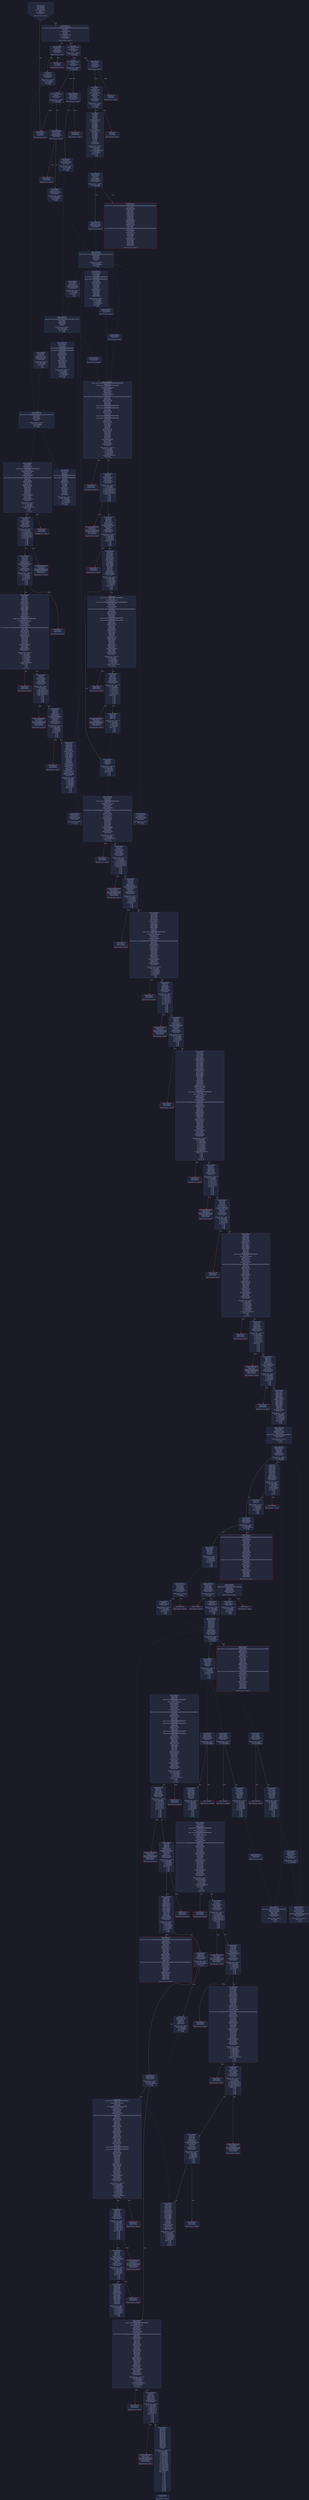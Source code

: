 digraph G {
    node [shape=box, style="filled, rounded", color="#565f89", fontcolor="#c0caf5", fontname="Helvetica", fillcolor="#24283b"];
    edge [color="#414868", fontcolor="#c0caf5", fontname="Helvetica"];
    bgcolor="#1a1b26";
    0 [ label = "[00] PUSH1 80
[02] PUSH1 40
[04] MSTORE
[05] PUSH1 04
[07] CALLDATASIZE
[08] LT
[09] PUSH2 0062
[0c] JUMPI

Stack size req: 0, sizeΔ: 0
" shape = invhouse]
    1 [ label = "[0d] PUSH1 00
[0f] CALLDATALOAD
[10] PUSH29 0100000000000000000000000000000000000000000000000000000000
[2e] SWAP1
[2f] DIV
[30] PUSH4 ffffffff
[35] AND
[36] DUP1
[37] PUSH4 94c4a124
[3c] EQ
[3d] PUSH2 0067
[40] JUMPI

Stack size req: 0, sizeΔ: 1
"]
    2 [ label = "[41] DUP1
[42] PUSH4 d7bb5e0e
[47] EQ
[48] PUSH2 00be
[4b] JUMPI

Stack size req: 1, sizeΔ: 0
Entry->Op usage:
	0->71:EQ:1
"]
    3 [ label = "[4c] DUP1
[4d] PUSH4 db5a5d99
[52] EQ
[53] PUSH2 0103
[56] JUMPI

Stack size req: 1, sizeΔ: 0
Entry->Op usage:
	0->82:EQ:1
"]
    4 [ label = "[57] DUP1
[58] PUSH4 f1d9a150
[5d] EQ
[5e] PUSH2 015a
[61] JUMPI

Stack size req: 1, sizeΔ: 0
Entry->Op usage:
	0->93:EQ:1
"]
    5 [ label = "[62] JUMPDEST
[63] PUSH1 00
[65] DUP1
[66] REVERT

Stack size req: 0, sizeΔ: 0
" color = "red"]
    6 [ label = "[67] JUMPDEST
[68] CALLVALUE
[69] DUP1
[6a] ISZERO
[6b] PUSH2 0073
[6e] JUMPI

Stack size req: 0, sizeΔ: 1
"]
    7 [ label = "[6f] PUSH1 00
[71] DUP1
[72] REVERT

Stack size req: 0, sizeΔ: 0
" color = "red"]
    8 [ label = "[73] JUMPDEST
[74] POP
[75] PUSH2 007c
[78] PUSH2 01b1
[7b] JUMP

Stack size req: 1, sizeΔ: 0
Entry->Op usage:
	0->116:POP:0
Entry->Exit:
	0->😵
"]
    9 [ label = "[7c] JUMPDEST
[7d] PUSH1 40
[7f] MLOAD
[80] DUP1
[81] DUP3
[82] PUSH20 ffffffffffffffffffffffffffffffffffffffff
[97] AND
[98] PUSH20 ffffffffffffffffffffffffffffffffffffffff
[ad] AND
[ae] DUP2
[af] MSTORE
[b0] PUSH1 20
[b2] ADD
[b3] SWAP2
[b4] POP
[b5] POP
[b6] PUSH1 40
[b8] MLOAD
[b9] DUP1
[ba] SWAP2
[bb] SUB
[bc] SWAP1
[bd] RETURN

Stack size req: 1, sizeΔ: -1
Entry->Op usage:
	0->151:AND:1
	0->173:AND:1
	0->175:MSTORE:1
	0->180:POP:0
Entry->Exit:
	0->😵
" color = "darkblue"]
    10 [ label = "[be] JUMPDEST
[bf] CALLVALUE
[c0] DUP1
[c1] ISZERO
[c2] PUSH2 00ca
[c5] JUMPI

Stack size req: 0, sizeΔ: 1
"]
    11 [ label = "[c6] PUSH1 00
[c8] DUP1
[c9] REVERT

Stack size req: 0, sizeΔ: 0
" color = "red"]
    12 [ label = "[ca] JUMPDEST
[cb] POP
[cc] PUSH2 0101
[cf] PUSH1 04
[d1] DUP1
[d2] CALLDATASIZE
[d3] SUB
[d4] PUSH1 40
[d6] DUP2
[d7] LT
[d8] ISZERO
[d9] PUSH2 00e1
[dc] JUMPI

Stack size req: 1, sizeΔ: 2
Entry->Op usage:
	0->203:POP:0
Entry->Exit:
	0->😵
"]
    13 [ label = "[dd] PUSH1 00
[df] DUP1
[e0] REVERT

Stack size req: 0, sizeΔ: 0
" color = "red"]
    14 [ label = "[e1] JUMPDEST
[e2] DUP2
[e3] ADD
[e4] SWAP1
[e5] DUP1
[e6] DUP1
[e7] CALLDATALOAD
[e8] SWAP1
[e9] PUSH1 20
[eb] ADD
[ec] SWAP1
[ed] SWAP3
[ee] SWAP2
[ef] SWAP1
[f0] DUP1
[f1] CALLDATALOAD
[f2] SWAP1
[f3] PUSH1 20
[f5] ADD
[f6] SWAP1
[f7] SWAP3
[f8] SWAP2
[f9] SWAP1
[fa] POP
[fb] POP
[fc] POP
[fd] PUSH2 01cd
[0100] JUMP

Stack size req: 2, sizeΔ: 0
Entry->Op usage:
	0->227:ADD:1
	1->227:ADD:0
	1->231:CALLDATALOAD:0
	1->235:ADD:1
	1->251:POP:0
Entry->Exit:
	0->😵
	1->😵
"]
    15 [ label = "[0101] JUMPDEST
[0102] STOP

Stack size req: 0, sizeΔ: 0
" color = "darkblue"]
    16 [ label = "[0103] JUMPDEST
[0104] CALLVALUE
[0105] DUP1
[0106] ISZERO
[0107] PUSH2 010f
[010a] JUMPI

Stack size req: 0, sizeΔ: 1
"]
    17 [ label = "[010b] PUSH1 00
[010d] DUP1
[010e] REVERT

Stack size req: 0, sizeΔ: 0
" color = "red"]
    18 [ label = "[010f] JUMPDEST
[0110] POP
[0111] PUSH2 0118
[0114] PUSH2 0b44
[0117] JUMP

Stack size req: 1, sizeΔ: 0
Entry->Op usage:
	0->272:POP:0
Entry->Exit:
	0->😵
"]
    19 [ label = "[0118] JUMPDEST
[0119] PUSH1 40
[011b] MLOAD
[011c] DUP1
[011d] DUP3
[011e] PUSH20 ffffffffffffffffffffffffffffffffffffffff
[0133] AND
[0134] PUSH20 ffffffffffffffffffffffffffffffffffffffff
[0149] AND
[014a] DUP2
[014b] MSTORE
[014c] PUSH1 20
[014e] ADD
[014f] SWAP2
[0150] POP
[0151] POP
[0152] PUSH1 40
[0154] MLOAD
[0155] DUP1
[0156] SWAP2
[0157] SUB
[0158] SWAP1
[0159] RETURN

Stack size req: 1, sizeΔ: -1
Entry->Op usage:
	0->307:AND:1
	0->329:AND:1
	0->331:MSTORE:1
	0->336:POP:0
Entry->Exit:
	0->😵
" color = "darkblue"]
    20 [ label = "[015a] JUMPDEST
[015b] CALLVALUE
[015c] DUP1
[015d] ISZERO
[015e] PUSH2 0166
[0161] JUMPI

Stack size req: 0, sizeΔ: 1
"]
    21 [ label = "[0162] PUSH1 00
[0164] DUP1
[0165] REVERT

Stack size req: 0, sizeΔ: 0
" color = "red"]
    22 [ label = "[0166] JUMPDEST
[0167] POP
[0168] PUSH2 016f
[016b] PUSH2 0b60
[016e] JUMP

Stack size req: 1, sizeΔ: 0
Entry->Op usage:
	0->359:POP:0
Entry->Exit:
	0->😵
"]
    23 [ label = "[016f] JUMPDEST
[0170] PUSH1 40
[0172] MLOAD
[0173] DUP1
[0174] DUP3
[0175] PUSH20 ffffffffffffffffffffffffffffffffffffffff
[018a] AND
[018b] PUSH20 ffffffffffffffffffffffffffffffffffffffff
[01a0] AND
[01a1] DUP2
[01a2] MSTORE
[01a3] PUSH1 20
[01a5] ADD
[01a6] SWAP2
[01a7] POP
[01a8] POP
[01a9] PUSH1 40
[01ab] MLOAD
[01ac] DUP1
[01ad] SWAP2
[01ae] SUB
[01af] SWAP1
[01b0] RETURN

Stack size req: 1, sizeΔ: -1
Entry->Op usage:
	0->394:AND:1
	0->416:AND:1
	0->418:MSTORE:1
	0->423:POP:0
Entry->Exit:
	0->😵
" color = "darkblue"]
    24 [ label = "[01b1] JUMPDEST
[01b2] PUSH1 00
[01b4] PUSH20 2c4bd064b998838076fa341a83d007fc2fa50957
[01c9] SWAP1
[01ca] POP
[01cb] SWAP1
[01cc] JUMP
Indirect!

Stack size req: 1, sizeΔ: 0
Entry->Op usage:
	0->460:JUMP:0
Entry->Exit:
	0->😵
" color = "teal"]
    25 [ label = "[01cd] JUMPDEST
[01ce] PUSH1 00
[01d0] DUP2
[01d1] GT
[01d2] ISZERO
[01d3] ISZERO
[01d4] PUSH2 0245
[01d7] JUMPI

Stack size req: 1, sizeΔ: 0
Entry->Op usage:
	0->465:GT:0
"]
    26 [ label = "[01d8] PUSH1 40
[01da] MLOAD
[01db] PUSH32 08c379a000000000000000000000000000000000000000000000000000000000
[01fc] DUP2
[01fd] MSTORE
[01fe] PUSH1 04
[0200] ADD
[0201] DUP1
[0202] DUP1
[0203] PUSH1 20
[0205] ADD
[0206] DUP3
[0207] DUP2
[0208] SUB
[0209] DUP3
[020a] MSTORE
[020b] PUSH1 0e
[020d] DUP2
[020e] MSTORE
[020f] PUSH1 20
[0211] ADD
[0212] DUP1
[0213] PUSH32 6e6f2d776970652d6e6f2d646169000000000000000000000000000000000000
[0234] DUP2
[0235] MSTORE
[0236] POP
[0237] PUSH1 20
[0239] ADD
[023a] SWAP2
[023b] POP
[023c] POP
[023d] PUSH1 40
[023f] MLOAD
[0240] DUP1
[0241] SWAP2
[0242] SUB
[0243] SWAP1
[0244] REVERT

Stack size req: 0, sizeΔ: 0
" color = "red"]
    27 [ label = "[0245] JUMPDEST
[0246] PUSH1 00
[0248] PUSH2 024f
[024b] PUSH2 0b60
[024e] JUMP

Stack size req: 0, sizeΔ: 2
"]
    28 [ label = "[024f] JUMPDEST
[0250] SWAP1
[0251] POP
[0252] PUSH1 00
[0254] PUSH2 025b
[0257] PUSH2 0b44
[025a] JUMP

Stack size req: 2, sizeΔ: 1
Entry->Op usage:
	1->593:POP:0
Entry->Exit:
	0->2
	1->😵
"]
    29 [ label = "[025b] JUMPDEST
[025c] SWAP1
[025d] POP
[025e] PUSH1 00
[0260] PUSH2 0267
[0263] PUSH2 01b1
[0266] JUMP

Stack size req: 2, sizeΔ: 1
Entry->Op usage:
	1->605:POP:0
Entry->Exit:
	0->2
	1->😵
"]
    30 [ label = "[0267] JUMPDEST
[0268] SWAP1
[0269] POP
[026a] PUSH1 00
[026c] DUP4
[026d] PUSH20 ffffffffffffffffffffffffffffffffffffffff
[0282] AND
[0283] PUSH4 9166cba4
[0288] PUSH1 40
[028a] MLOAD
[028b] DUP2
[028c] PUSH4 ffffffff
[0291] AND
[0292] PUSH29 0100000000000000000000000000000000000000000000000000000000
[02b0] MUL
[02b1] DUP2
[02b2] MSTORE
[02b3] PUSH1 04
[02b5] ADD
[02b6] PUSH1 20
[02b8] PUSH1 40
[02ba] MLOAD
[02bb] DUP1
[02bc] DUP4
[02bd] SUB
[02be] DUP2
[02bf] DUP7
[02c0] DUP1
[02c1] EXTCODESIZE
[02c2] ISZERO
[02c3] DUP1
[02c4] ISZERO
[02c5] PUSH2 02cd
[02c8] JUMPI

Stack size req: 4, sizeΔ: 9
Entry->Op usage:
	1->617:POP:0
	3->642:AND:1
	3->705:EXTCODESIZE:0
Entry->Exit:
	0->10
	1->😵
	3->1, 8, 12
"]
    31 [ label = "[02c9] PUSH1 00
[02cb] DUP1
[02cc] REVERT

Stack size req: 0, sizeΔ: 0
" color = "red"]
    32 [ label = "[02cd] JUMPDEST
[02ce] POP
[02cf] GAS
[02d0] STATICCALL
[02d1] ISZERO
[02d2] DUP1
[02d3] ISZERO
[02d4] PUSH2 02e1
[02d7] JUMPI

Stack size req: 6, sizeΔ: -5
Entry->Op usage:
	0->718:POP:0
	1->720:STATICCALL:1
	2->720:STATICCALL:2
	3->720:STATICCALL:3
	4->720:STATICCALL:4
	5->720:STATICCALL:5
Entry->Exit:
	0->😵
	1->😵
	2->😵
	3->😵
	4->😵
	5->😵
"]
    33 [ label = "[02d8] RETURNDATASIZE
[02d9] PUSH1 00
[02db] DUP1
[02dc] RETURNDATACOPY
[02dd] RETURNDATASIZE
[02de] PUSH1 00
[02e0] REVERT

Stack size req: 0, sizeΔ: 0
" color = "red"]
    34 [ label = "[02e1] JUMPDEST
[02e2] POP
[02e3] POP
[02e4] POP
[02e5] POP
[02e6] PUSH1 40
[02e8] MLOAD
[02e9] RETURNDATASIZE
[02ea] PUSH1 20
[02ec] DUP2
[02ed] LT
[02ee] ISZERO
[02ef] PUSH2 02f7
[02f2] JUMPI

Stack size req: 4, sizeΔ: -2
Entry->Op usage:
	0->738:POP:0
	1->739:POP:0
	2->740:POP:0
	3->741:POP:0
Entry->Exit:
	0->😵
	1->😵
	2->😵
	3->😵
"]
    35 [ label = "[02f3] PUSH1 00
[02f5] DUP1
[02f6] REVERT

Stack size req: 0, sizeΔ: 0
" color = "red"]
    36 [ label = "[02f7] JUMPDEST
[02f8] DUP2
[02f9] ADD
[02fa] SWAP1
[02fb] DUP1
[02fc] DUP1
[02fd] MLOAD
[02fe] SWAP1
[02ff] PUSH1 20
[0301] ADD
[0302] SWAP1
[0303] SWAP3
[0304] SWAP2
[0305] SWAP1
[0306] POP
[0307] POP
[0308] POP
[0309] SWAP1
[030a] POP
[030b] PUSH1 00
[030d] DUP5
[030e] PUSH20 ffffffffffffffffffffffffffffffffffffffff
[0323] AND
[0324] PUSH4 12d43a51
[0329] PUSH1 40
[032b] MLOAD
[032c] DUP2
[032d] PUSH4 ffffffff
[0332] AND
[0333] PUSH29 0100000000000000000000000000000000000000000000000000000000
[0351] MUL
[0352] DUP2
[0353] MSTORE
[0354] PUSH1 04
[0356] ADD
[0357] PUSH1 20
[0359] PUSH1 40
[035b] MLOAD
[035c] DUP1
[035d] DUP4
[035e] SUB
[035f] DUP2
[0360] DUP7
[0361] DUP1
[0362] EXTCODESIZE
[0363] ISZERO
[0364] DUP1
[0365] ISZERO
[0366] PUSH2 036e
[0369] JUMPI

Stack size req: 6, sizeΔ: 8
Entry->Op usage:
	0->761:ADD:1
	1->761:ADD:0
	1->765:MLOAD:0
	1->769:ADD:1
	1->775:POP:0
	2->778:POP:0
	5->803:AND:1
	5->866:EXTCODESIZE:0
Entry->Exit:
	0->😵
	1->😵
	2->😵
	5->1, 8, 13
"]
    37 [ label = "[036a] PUSH1 00
[036c] DUP1
[036d] REVERT

Stack size req: 0, sizeΔ: 0
" color = "red"]
    38 [ label = "[036e] JUMPDEST
[036f] POP
[0370] GAS
[0371] STATICCALL
[0372] ISZERO
[0373] DUP1
[0374] ISZERO
[0375] PUSH2 0382
[0378] JUMPI

Stack size req: 6, sizeΔ: -5
Entry->Op usage:
	0->879:POP:0
	1->881:STATICCALL:1
	2->881:STATICCALL:2
	3->881:STATICCALL:3
	4->881:STATICCALL:4
	5->881:STATICCALL:5
Entry->Exit:
	0->😵
	1->😵
	2->😵
	3->😵
	4->😵
	5->😵
"]
    39 [ label = "[0379] RETURNDATASIZE
[037a] PUSH1 00
[037c] DUP1
[037d] RETURNDATACOPY
[037e] RETURNDATASIZE
[037f] PUSH1 00
[0381] REVERT

Stack size req: 0, sizeΔ: 0
" color = "red"]
    40 [ label = "[0382] JUMPDEST
[0383] POP
[0384] POP
[0385] POP
[0386] POP
[0387] PUSH1 40
[0389] MLOAD
[038a] RETURNDATASIZE
[038b] PUSH1 20
[038d] DUP2
[038e] LT
[038f] ISZERO
[0390] PUSH2 0398
[0393] JUMPI

Stack size req: 4, sizeΔ: -2
Entry->Op usage:
	0->899:POP:0
	1->900:POP:0
	2->901:POP:0
	3->902:POP:0
Entry->Exit:
	0->😵
	1->😵
	2->😵
	3->😵
"]
    41 [ label = "[0394] PUSH1 00
[0396] DUP1
[0397] REVERT

Stack size req: 0, sizeΔ: 0
" color = "red"]
    42 [ label = "[0398] JUMPDEST
[0399] DUP2
[039a] ADD
[039b] SWAP1
[039c] DUP1
[039d] DUP1
[039e] MLOAD
[039f] SWAP1
[03a0] PUSH1 20
[03a2] ADD
[03a3] SWAP1
[03a4] SWAP3
[03a5] SWAP2
[03a6] SWAP1
[03a7] POP
[03a8] POP
[03a9] POP
[03aa] SWAP1
[03ab] POP
[03ac] PUSH1 00
[03ae] DUP8
[03af] PUSH1 01
[03b1] MUL
[03b2] SWAP1
[03b3] POP
[03b4] PUSH2 03c4
[03b7] DUP4
[03b8] PUSH2 03bf
[03bb] PUSH2 0b60
[03be] JUMP

Stack size req: 9, sizeΔ: 2
Entry->Op usage:
	0->922:ADD:1
	1->922:ADD:0
	1->926:MLOAD:0
	1->930:ADD:1
	1->936:POP:0
	2->939:POP:0
	8->945:MUL:1
Entry->Exit:
	0->😵
	1->😵
	2->😵
	3->1, 5
"]
    43 [ label = "[03bf] JUMPDEST
[03c0] PUSH2 0b7c
[03c3] JUMP

Stack size req: 0, sizeΔ: 0
"]
    44 [ label = "[03c4] JUMPDEST
[03c5] PUSH2 03d5
[03c8] DUP3
[03c9] PUSH2 03d0
[03cc] PUSH2 0b60
[03cf] JUMP

Stack size req: 2, sizeΔ: 3
Entry->Exit:
	1->1, 4
"]
    45 [ label = "[03d0] JUMPDEST
[03d1] PUSH2 0b7c
[03d4] JUMP

Stack size req: 0, sizeΔ: 0
"]
    46 [ label = "[03d5] JUMPDEST
[03d6] PUSH2 03e6
[03d9] DUP4
[03da] PUSH2 03e1
[03dd] PUSH2 0b44
[03e0] JUMP

Stack size req: 3, sizeΔ: 3
Entry->Exit:
	2->1, 5
"]
    47 [ label = "[03e1] JUMPDEST
[03e2] PUSH2 0b7c
[03e5] JUMP

Stack size req: 0, sizeΔ: 0
"]
    48 [ label = "[03e6] JUMPDEST
[03e7] PUSH1 00
[03e9] DUP1
[03ea] DUP8
[03eb] PUSH20 ffffffffffffffffffffffffffffffffffffffff
[0400] AND
[0401] PUSH4 ace237f5
[0406] PUSH1 40
[0408] MLOAD
[0409] DUP2
[040a] PUSH4 ffffffff
[040f] AND
[0410] PUSH29 0100000000000000000000000000000000000000000000000000000000
[042e] MUL
[042f] DUP2
[0430] MSTORE
[0431] PUSH1 04
[0433] ADD
[0434] PUSH1 20
[0436] PUSH1 40
[0438] MLOAD
[0439] DUP1
[043a] DUP4
[043b] SUB
[043c] DUP2
[043d] DUP7
[043e] DUP1
[043f] EXTCODESIZE
[0440] ISZERO
[0441] DUP1
[0442] ISZERO
[0443] PUSH2 044b
[0446] JUMPI

Stack size req: 6, sizeΔ: 11
Entry->Op usage:
	5->1024:AND:1
	5->1087:EXTCODESIZE:0
Entry->Exit:
	5->1, 8, 16
"]
    49 [ label = "[0447] PUSH1 00
[0449] DUP1
[044a] REVERT

Stack size req: 0, sizeΔ: 0
" color = "red"]
    50 [ label = "[044b] JUMPDEST
[044c] POP
[044d] GAS
[044e] STATICCALL
[044f] ISZERO
[0450] DUP1
[0451] ISZERO
[0452] PUSH2 045f
[0455] JUMPI

Stack size req: 6, sizeΔ: -5
Entry->Op usage:
	0->1100:POP:0
	1->1102:STATICCALL:1
	2->1102:STATICCALL:2
	3->1102:STATICCALL:3
	4->1102:STATICCALL:4
	5->1102:STATICCALL:5
Entry->Exit:
	0->😵
	1->😵
	2->😵
	3->😵
	4->😵
	5->😵
"]
    51 [ label = "[0456] RETURNDATASIZE
[0457] PUSH1 00
[0459] DUP1
[045a] RETURNDATACOPY
[045b] RETURNDATASIZE
[045c] PUSH1 00
[045e] REVERT

Stack size req: 0, sizeΔ: 0
" color = "red"]
    52 [ label = "[045f] JUMPDEST
[0460] POP
[0461] POP
[0462] POP
[0463] POP
[0464] PUSH1 40
[0466] MLOAD
[0467] RETURNDATASIZE
[0468] PUSH1 20
[046a] DUP2
[046b] LT
[046c] ISZERO
[046d] PUSH2 0475
[0470] JUMPI

Stack size req: 4, sizeΔ: -2
Entry->Op usage:
	0->1120:POP:0
	1->1121:POP:0
	2->1122:POP:0
	3->1123:POP:0
Entry->Exit:
	0->😵
	1->😵
	2->😵
	3->😵
"]
    53 [ label = "[0471] PUSH1 00
[0473] DUP1
[0474] REVERT

Stack size req: 0, sizeΔ: 0
" color = "red"]
    54 [ label = "[0475] JUMPDEST
[0476] DUP2
[0477] ADD
[0478] SWAP1
[0479] DUP1
[047a] DUP1
[047b] MLOAD
[047c] SWAP1
[047d] PUSH1 20
[047f] ADD
[0480] SWAP1
[0481] SWAP3
[0482] SWAP2
[0483] SWAP1
[0484] POP
[0485] POP
[0486] POP
[0487] PUSH20 ffffffffffffffffffffffffffffffffffffffff
[049c] AND
[049d] PUSH4 59e02dd7
[04a2] PUSH1 40
[04a4] MLOAD
[04a5] DUP2
[04a6] PUSH4 ffffffff
[04ab] AND
[04ac] PUSH29 0100000000000000000000000000000000000000000000000000000000
[04ca] MUL
[04cb] DUP2
[04cc] MSTORE
[04cd] PUSH1 04
[04cf] ADD
[04d0] PUSH1 40
[04d2] DUP1
[04d3] MLOAD
[04d4] DUP1
[04d5] DUP4
[04d6] SUB
[04d7] DUP2
[04d8] PUSH1 00
[04da] DUP8
[04db] DUP1
[04dc] EXTCODESIZE
[04dd] ISZERO
[04de] DUP1
[04df] ISZERO
[04e0] PUSH2 04e8
[04e3] JUMPI

Stack size req: 2, sizeΔ: 8
Entry->Op usage:
	0->1143:ADD:1
	1->1143:ADD:0
	1->1147:MLOAD:0
	1->1151:ADD:1
	1->1157:POP:0
Entry->Exit:
	0->😵
	1->😵
"]
    55 [ label = "[04e4] PUSH1 00
[04e6] DUP1
[04e7] REVERT

Stack size req: 0, sizeΔ: 0
" color = "red"]
    56 [ label = "[04e8] JUMPDEST
[04e9] POP
[04ea] GAS
[04eb] CALL
[04ec] ISZERO
[04ed] DUP1
[04ee] ISZERO
[04ef] PUSH2 04fc
[04f2] JUMPI

Stack size req: 7, sizeΔ: -6
Entry->Op usage:
	0->1257:POP:0
	1->1259:CALL:1
	2->1259:CALL:2
	3->1259:CALL:3
	4->1259:CALL:4
	5->1259:CALL:5
	6->1259:CALL:6
Entry->Exit:
	0->😵
	1->😵
	2->😵
	3->😵
	4->😵
	5->😵
	6->😵
"]
    57 [ label = "[04f3] RETURNDATASIZE
[04f4] PUSH1 00
[04f6] DUP1
[04f7] RETURNDATACOPY
[04f8] RETURNDATASIZE
[04f9] PUSH1 00
[04fb] REVERT

Stack size req: 0, sizeΔ: 0
" color = "red"]
    58 [ label = "[04fc] JUMPDEST
[04fd] POP
[04fe] POP
[04ff] POP
[0500] POP
[0501] PUSH1 40
[0503] MLOAD
[0504] RETURNDATASIZE
[0505] PUSH1 40
[0507] DUP2
[0508] LT
[0509] ISZERO
[050a] PUSH2 0512
[050d] JUMPI

Stack size req: 4, sizeΔ: -2
Entry->Op usage:
	0->1277:POP:0
	1->1278:POP:0
	2->1279:POP:0
	3->1280:POP:0
Entry->Exit:
	0->😵
	1->😵
	2->😵
	3->😵
"]
    59 [ label = "[050e] PUSH1 00
[0510] DUP1
[0511] REVERT

Stack size req: 0, sizeΔ: 0
" color = "red"]
    60 [ label = "[0512] JUMPDEST
[0513] DUP2
[0514] ADD
[0515] SWAP1
[0516] DUP1
[0517] DUP1
[0518] MLOAD
[0519] SWAP1
[051a] PUSH1 20
[051c] ADD
[051d] SWAP1
[051e] SWAP3
[051f] SWAP2
[0520] SWAP1
[0521] DUP1
[0522] MLOAD
[0523] SWAP1
[0524] PUSH1 20
[0526] ADD
[0527] SWAP1
[0528] SWAP3
[0529] SWAP2
[052a] SWAP1
[052b] POP
[052c] POP
[052d] POP
[052e] SWAP2
[052f] POP
[0530] SWAP2
[0531] POP
[0532] PUSH1 00
[0534] PUSH2 06a5
[0537] PUSH2 069b
[053a] DUP12
[053b] PUSH2 0696
[053e] DUP13
[053f] PUSH20 ffffffffffffffffffffffffffffffffffffffff
[0554] AND
[0555] PUSH4 6f78ee0d
[055a] DUP10
[055b] PUSH1 40
[055d] MLOAD
[055e] DUP3
[055f] PUSH4 ffffffff
[0564] AND
[0565] PUSH29 0100000000000000000000000000000000000000000000000000000000
[0583] MUL
[0584] DUP2
[0585] MSTORE
[0586] PUSH1 04
[0588] ADD
[0589] DUP1
[058a] DUP3
[058b] DUP2
[058c] MSTORE
[058d] PUSH1 20
[058f] ADD
[0590] SWAP2
[0591] POP
[0592] POP
[0593] PUSH1 20
[0595] PUSH1 40
[0597] MLOAD
[0598] DUP1
[0599] DUP4
[059a] SUB
[059b] DUP2
[059c] PUSH1 00
[059e] DUP8
[059f] DUP1
[05a0] EXTCODESIZE
[05a1] ISZERO
[05a2] DUP1
[05a3] ISZERO
[05a4] PUSH2 05ac
[05a7] JUMPI

Stack size req: 11, sizeΔ: 13
Entry->Op usage:
	0->1300:ADD:1
	1->1300:ADD:0
	1->1304:MLOAD:0
	1->1308:ADD:1
	1->1324:POP:0
	2->1327:POP:0
	3->1329:POP:0
	4->1420:MSTORE:1
	4->1425:POP:0
	9->1364:AND:1
	9->1440:EXTCODESIZE:0
Entry->Exit:
	0->😵
	1->😵
	2->😵
	3->😵
	9->1, 9, 22
	10->11, 23
"]
    61 [ label = "[05a8] PUSH1 00
[05aa] DUP1
[05ab] REVERT

Stack size req: 0, sizeΔ: 0
" color = "red"]
    62 [ label = "[05ac] JUMPDEST
[05ad] POP
[05ae] GAS
[05af] CALL
[05b0] ISZERO
[05b1] DUP1
[05b2] ISZERO
[05b3] PUSH2 05c0
[05b6] JUMPI

Stack size req: 7, sizeΔ: -6
Entry->Op usage:
	0->1453:POP:0
	1->1455:CALL:1
	2->1455:CALL:2
	3->1455:CALL:3
	4->1455:CALL:4
	5->1455:CALL:5
	6->1455:CALL:6
Entry->Exit:
	0->😵
	1->😵
	2->😵
	3->😵
	4->😵
	5->😵
	6->😵
"]
    63 [ label = "[05b7] RETURNDATASIZE
[05b8] PUSH1 00
[05ba] DUP1
[05bb] RETURNDATACOPY
[05bc] RETURNDATASIZE
[05bd] PUSH1 00
[05bf] REVERT

Stack size req: 0, sizeΔ: 0
" color = "red"]
    64 [ label = "[05c0] JUMPDEST
[05c1] POP
[05c2] POP
[05c3] POP
[05c4] POP
[05c5] PUSH1 40
[05c7] MLOAD
[05c8] RETURNDATASIZE
[05c9] PUSH1 20
[05cb] DUP2
[05cc] LT
[05cd] ISZERO
[05ce] PUSH2 05d6
[05d1] JUMPI

Stack size req: 4, sizeΔ: -2
Entry->Op usage:
	0->1473:POP:0
	1->1474:POP:0
	2->1475:POP:0
	3->1476:POP:0
Entry->Exit:
	0->😵
	1->😵
	2->😵
	3->😵
"]
    65 [ label = "[05d2] PUSH1 00
[05d4] DUP1
[05d5] REVERT

Stack size req: 0, sizeΔ: 0
" color = "red"]
    66 [ label = "[05d6] JUMPDEST
[05d7] DUP2
[05d8] ADD
[05d9] SWAP1
[05da] DUP1
[05db] DUP1
[05dc] MLOAD
[05dd] SWAP1
[05de] PUSH1 20
[05e0] ADD
[05e1] SWAP1
[05e2] SWAP3
[05e3] SWAP2
[05e4] SWAP1
[05e5] POP
[05e6] POP
[05e7] POP
[05e8] DUP14
[05e9] PUSH20 ffffffffffffffffffffffffffffffffffffffff
[05fe] AND
[05ff] PUSH4 f7c8d634
[0604] DUP11
[0605] PUSH1 40
[0607] MLOAD
[0608] DUP3
[0609] PUSH4 ffffffff
[060e] AND
[060f] PUSH29 0100000000000000000000000000000000000000000000000000000000
[062d] MUL
[062e] DUP2
[062f] MSTORE
[0630] PUSH1 04
[0632] ADD
[0633] DUP1
[0634] DUP3
[0635] DUP2
[0636] MSTORE
[0637] PUSH1 20
[0639] ADD
[063a] SWAP2
[063b] POP
[063c] POP
[063d] PUSH1 20
[063f] PUSH1 40
[0641] MLOAD
[0642] DUP1
[0643] DUP4
[0644] SUB
[0645] DUP2
[0646] PUSH1 00
[0648] DUP8
[0649] DUP1
[064a] EXTCODESIZE
[064b] ISZERO
[064c] DUP1
[064d] ISZERO
[064e] PUSH2 0656
[0651] JUMPI

Stack size req: 15, sizeΔ: 9
Entry->Op usage:
	0->1496:ADD:1
	1->1496:ADD:0
	1->1500:MLOAD:0
	1->1504:ADD:1
	1->1510:POP:0
	9->1590:MSTORE:1
	9->1595:POP:0
	14->1534:AND:1
	14->1610:EXTCODESIZE:0
Entry->Exit:
	0->😵
	1->😵
	14->1, 9, 23
"]
    67 [ label = "[0652] PUSH1 00
[0654] DUP1
[0655] REVERT

Stack size req: 0, sizeΔ: 0
" color = "red"]
    68 [ label = "[0656] JUMPDEST
[0657] POP
[0658] GAS
[0659] CALL
[065a] ISZERO
[065b] DUP1
[065c] ISZERO
[065d] PUSH2 066a
[0660] JUMPI

Stack size req: 7, sizeΔ: -6
Entry->Op usage:
	0->1623:POP:0
	1->1625:CALL:1
	2->1625:CALL:2
	3->1625:CALL:3
	4->1625:CALL:4
	5->1625:CALL:5
	6->1625:CALL:6
Entry->Exit:
	0->😵
	1->😵
	2->😵
	3->😵
	4->😵
	5->😵
	6->😵
"]
    69 [ label = "[0661] RETURNDATASIZE
[0662] PUSH1 00
[0664] DUP1
[0665] RETURNDATACOPY
[0666] RETURNDATASIZE
[0667] PUSH1 00
[0669] REVERT

Stack size req: 0, sizeΔ: 0
" color = "red"]
    70 [ label = "[066a] JUMPDEST
[066b] POP
[066c] POP
[066d] POP
[066e] POP
[066f] PUSH1 40
[0671] MLOAD
[0672] RETURNDATASIZE
[0673] PUSH1 20
[0675] DUP2
[0676] LT
[0677] ISZERO
[0678] PUSH2 0680
[067b] JUMPI

Stack size req: 4, sizeΔ: -2
Entry->Op usage:
	0->1643:POP:0
	1->1644:POP:0
	2->1645:POP:0
	3->1646:POP:0
Entry->Exit:
	0->😵
	1->😵
	2->😵
	3->😵
"]
    71 [ label = "[067c] PUSH1 00
[067e] DUP1
[067f] REVERT

Stack size req: 0, sizeΔ: 0
" color = "red"]
    72 [ label = "[0680] JUMPDEST
[0681] DUP2
[0682] ADD
[0683] SWAP1
[0684] DUP1
[0685] DUP1
[0686] MLOAD
[0687] SWAP1
[0688] PUSH1 20
[068a] ADD
[068b] SWAP1
[068c] SWAP3
[068d] SWAP2
[068e] SWAP1
[068f] POP
[0690] POP
[0691] POP
[0692] PUSH2 0d8c
[0695] JUMP

Stack size req: 2, sizeΔ: -1
Entry->Op usage:
	0->1666:ADD:1
	1->1666:ADD:0
	1->1670:MLOAD:0
	1->1674:ADD:1
	1->1680:POP:0
Entry->Exit:
	0->😵
	1->😵
"]
    73 [ label = "[0696] JUMPDEST
[0697] PUSH2 0dcc
[069a] JUMP

Stack size req: 0, sizeΔ: 0
"]
    74 [ label = "[069b] JUMPDEST
[069c] DUP5
[069d] PUSH1 01
[069f] SWAP1
[06a0] DIV
[06a1] PUSH2 0e18
[06a4] JUMP

Stack size req: 5, sizeΔ: 1
Entry->Op usage:
	4->1696:DIV:0
"]
    75 [ label = "[06a5] JUMPDEST
[06a6] SWAP1
[06a7] POP
[06a8] PUSH1 00
[06aa] DUP9
[06ab] PUSH20 ffffffffffffffffffffffffffffffffffffffff
[06c0] AND
[06c1] PUSH4 2640f62c
[06c6] DUP10
[06c7] PUSH20 ffffffffffffffffffffffffffffffffffffffff
[06dc] AND
[06dd] PUSH4 59e94862
[06e2] DUP6
[06e3] PUSH1 40
[06e5] MLOAD
[06e6] DUP3
[06e7] PUSH4 ffffffff
[06ec] AND
[06ed] PUSH29 0100000000000000000000000000000000000000000000000000000000
[070b] MUL
[070c] DUP2
[070d] MSTORE
[070e] PUSH1 04
[0710] ADD
[0711] DUP1
[0712] DUP3
[0713] DUP2
[0714] MSTORE
[0715] PUSH1 20
[0717] ADD
[0718] SWAP2
[0719] POP
[071a] POP
[071b] PUSH1 20
[071d] PUSH1 40
[071f] MLOAD
[0720] DUP1
[0721] DUP4
[0722] SUB
[0723] DUP2
[0724] DUP7
[0725] DUP1
[0726] EXTCODESIZE
[0727] ISZERO
[0728] DUP1
[0729] ISZERO
[072a] PUSH2 0732
[072d] JUMPI

Stack size req: 9, sizeΔ: 11
Entry->Op usage:
	0->1812:MSTORE:1
	0->1817:POP:0
	1->1703:POP:0
	7->1756:AND:1
	7->1830:EXTCODESIZE:0
	8->1728:AND:1
Entry->Exit:
	0->12
	1->😵
	7->1, 8, 18
	8->10, 19
"]
    76 [ label = "[072e] PUSH1 00
[0730] DUP1
[0731] REVERT

Stack size req: 0, sizeΔ: 0
" color = "red"]
    77 [ label = "[0732] JUMPDEST
[0733] POP
[0734] GAS
[0735] STATICCALL
[0736] ISZERO
[0737] DUP1
[0738] ISZERO
[0739] PUSH2 0746
[073c] JUMPI

Stack size req: 6, sizeΔ: -5
Entry->Op usage:
	0->1843:POP:0
	1->1845:STATICCALL:1
	2->1845:STATICCALL:2
	3->1845:STATICCALL:3
	4->1845:STATICCALL:4
	5->1845:STATICCALL:5
Entry->Exit:
	0->😵
	1->😵
	2->😵
	3->😵
	4->😵
	5->😵
"]
    78 [ label = "[073d] RETURNDATASIZE
[073e] PUSH1 00
[0740] DUP1
[0741] RETURNDATACOPY
[0742] RETURNDATASIZE
[0743] PUSH1 00
[0745] REVERT

Stack size req: 0, sizeΔ: 0
" color = "red"]
    79 [ label = "[0746] JUMPDEST
[0747] POP
[0748] POP
[0749] POP
[074a] POP
[074b] PUSH1 40
[074d] MLOAD
[074e] RETURNDATASIZE
[074f] PUSH1 20
[0751] DUP2
[0752] LT
[0753] ISZERO
[0754] PUSH2 075c
[0757] JUMPI

Stack size req: 4, sizeΔ: -2
Entry->Op usage:
	0->1863:POP:0
	1->1864:POP:0
	2->1865:POP:0
	3->1866:POP:0
Entry->Exit:
	0->😵
	1->😵
	2->😵
	3->😵
"]
    80 [ label = "[0758] PUSH1 00
[075a] DUP1
[075b] REVERT

Stack size req: 0, sizeΔ: 0
" color = "red"]
    81 [ label = "[075c] JUMPDEST
[075d] DUP2
[075e] ADD
[075f] SWAP1
[0760] DUP1
[0761] DUP1
[0762] MLOAD
[0763] SWAP1
[0764] PUSH1 20
[0766] ADD
[0767] SWAP1
[0768] SWAP3
[0769] SWAP2
[076a] SWAP1
[076b] POP
[076c] POP
[076d] POP
[076e] PUSH1 40
[0770] MLOAD
[0771] DUP3
[0772] PUSH4 ffffffff
[0777] AND
[0778] PUSH29 0100000000000000000000000000000000000000000000000000000000
[0796] MUL
[0797] DUP2
[0798] MSTORE
[0799] PUSH1 04
[079b] ADD
[079c] DUP1
[079d] DUP3
[079e] DUP2
[079f] MSTORE
[07a0] PUSH1 20
[07a2] ADD
[07a3] SWAP2
[07a4] POP
[07a5] POP
[07a6] PUSH1 20
[07a8] PUSH1 40
[07aa] MLOAD
[07ab] DUP1
[07ac] DUP4
[07ad] SUB
[07ae] DUP2
[07af] DUP7
[07b0] DUP1
[07b1] EXTCODESIZE
[07b2] ISZERO
[07b3] DUP1
[07b4] ISZERO
[07b5] PUSH2 07bd
[07b8] JUMPI

Stack size req: 4, sizeΔ: 5
Entry->Op usage:
	0->1886:ADD:1
	1->1886:ADD:0
	1->1890:MLOAD:0
	1->1894:ADD:1
	1->1900:POP:0
	2->1911:AND:1
	2->1942:MUL:1
	3->1969:EXTCODESIZE:0
Entry->Exit:
	0->😵
	1->😵
	3->1, 8
"]
    82 [ label = "[07b9] PUSH1 00
[07bb] DUP1
[07bc] REVERT

Stack size req: 0, sizeΔ: 0
" color = "red"]
    83 [ label = "[07bd] JUMPDEST
[07be] POP
[07bf] GAS
[07c0] STATICCALL
[07c1] ISZERO
[07c2] DUP1
[07c3] ISZERO
[07c4] PUSH2 07d1
[07c7] JUMPI

Stack size req: 6, sizeΔ: -5
Entry->Op usage:
	0->1982:POP:0
	1->1984:STATICCALL:1
	2->1984:STATICCALL:2
	3->1984:STATICCALL:3
	4->1984:STATICCALL:4
	5->1984:STATICCALL:5
Entry->Exit:
	0->😵
	1->😵
	2->😵
	3->😵
	4->😵
	5->😵
"]
    84 [ label = "[07c8] RETURNDATASIZE
[07c9] PUSH1 00
[07cb] DUP1
[07cc] RETURNDATACOPY
[07cd] RETURNDATASIZE
[07ce] PUSH1 00
[07d0] REVERT

Stack size req: 0, sizeΔ: 0
" color = "red"]
    85 [ label = "[07d1] JUMPDEST
[07d2] POP
[07d3] POP
[07d4] POP
[07d5] POP
[07d6] PUSH1 40
[07d8] MLOAD
[07d9] RETURNDATASIZE
[07da] PUSH1 20
[07dc] DUP2
[07dd] LT
[07de] ISZERO
[07df] PUSH2 07e7
[07e2] JUMPI

Stack size req: 4, sizeΔ: -2
Entry->Op usage:
	0->2002:POP:0
	1->2003:POP:0
	2->2004:POP:0
	3->2005:POP:0
Entry->Exit:
	0->😵
	1->😵
	2->😵
	3->😵
"]
    86 [ label = "[07e3] PUSH1 00
[07e5] DUP1
[07e6] REVERT

Stack size req: 0, sizeΔ: 0
" color = "red"]
    87 [ label = "[07e7] JUMPDEST
[07e8] DUP2
[07e9] ADD
[07ea] SWAP1
[07eb] DUP1
[07ec] DUP1
[07ed] MLOAD
[07ee] SWAP1
[07ef] PUSH1 20
[07f1] ADD
[07f2] SWAP1
[07f3] SWAP3
[07f4] SWAP2
[07f5] SWAP1
[07f6] POP
[07f7] POP
[07f8] POP
[07f9] SWAP1
[07fa] POP
[07fb] PUSH2 0804
[07fe] DUP12
[07ff] DUP3
[0800] PUSH2 0e54
[0803] JUMP

Stack size req: 13, sizeΔ: 1
Entry->Op usage:
	0->2025:ADD:1
	1->2025:ADD:0
	1->2029:MLOAD:0
	1->2033:ADD:1
	1->2039:POP:0
	2->2042:POP:0
Entry->Exit:
	0->😵
	1->😵
	2->😵
	12->1, 13
"]
    88 [ label = "[0804] JUMPDEST
[0805] SWAP1
[0806] POP
[0807] DUP7
[0808] PUSH20 ffffffffffffffffffffffffffffffffffffffff
[081d] AND
[081e] PUSH4 23b872dd
[0823] CALLER
[0824] ADDRESS
[0825] DUP5
[0826] PUSH1 40
[0828] MLOAD
[0829] DUP5
[082a] PUSH4 ffffffff
[082f] AND
[0830] PUSH29 0100000000000000000000000000000000000000000000000000000000
[084e] MUL
[084f] DUP2
[0850] MSTORE
[0851] PUSH1 04
[0853] ADD
[0854] DUP1
[0855] DUP5
[0856] PUSH20 ffffffffffffffffffffffffffffffffffffffff
[086b] AND
[086c] PUSH20 ffffffffffffffffffffffffffffffffffffffff
[0881] AND
[0882] DUP2
[0883] MSTORE
[0884] PUSH1 20
[0886] ADD
[0887] DUP4
[0888] PUSH20 ffffffffffffffffffffffffffffffffffffffff
[089d] AND
[089e] PUSH20 ffffffffffffffffffffffffffffffffffffffff
[08b3] AND
[08b4] DUP2
[08b5] MSTORE
[08b6] PUSH1 20
[08b8] ADD
[08b9] DUP3
[08ba] DUP2
[08bb] MSTORE
[08bc] PUSH1 20
[08be] ADD
[08bf] SWAP4
[08c0] POP
[08c1] POP
[08c2] POP
[08c3] POP
[08c4] PUSH1 20
[08c6] PUSH1 40
[08c8] MLOAD
[08c9] DUP1
[08ca] DUP4
[08cb] SUB
[08cc] DUP2
[08cd] PUSH1 00
[08cf] DUP8
[08d0] DUP1
[08d1] EXTCODESIZE
[08d2] ISZERO
[08d3] DUP1
[08d4] ISZERO
[08d5] PUSH2 08dd
[08d8] JUMPI

Stack size req: 8, sizeΔ: 9
Entry->Op usage:
	0->2235:MSTORE:1
	0->2242:POP:0
	1->2054:POP:0
	7->2077:AND:1
	7->2257:EXTCODESIZE:0
Entry->Exit:
	0->10
	1->😵
	7->1, 9, 16
"]
    89 [ label = "[08d9] PUSH1 00
[08db] DUP1
[08dc] REVERT

Stack size req: 0, sizeΔ: 0
" color = "red"]
    90 [ label = "[08dd] JUMPDEST
[08de] POP
[08df] GAS
[08e0] CALL
[08e1] ISZERO
[08e2] DUP1
[08e3] ISZERO
[08e4] PUSH2 08f1
[08e7] JUMPI

Stack size req: 7, sizeΔ: -6
Entry->Op usage:
	0->2270:POP:0
	1->2272:CALL:1
	2->2272:CALL:2
	3->2272:CALL:3
	4->2272:CALL:4
	5->2272:CALL:5
	6->2272:CALL:6
Entry->Exit:
	0->😵
	1->😵
	2->😵
	3->😵
	4->😵
	5->😵
	6->😵
"]
    91 [ label = "[08e8] RETURNDATASIZE
[08e9] PUSH1 00
[08eb] DUP1
[08ec] RETURNDATACOPY
[08ed] RETURNDATASIZE
[08ee] PUSH1 00
[08f0] REVERT

Stack size req: 0, sizeΔ: 0
" color = "red"]
    92 [ label = "[08f1] JUMPDEST
[08f2] POP
[08f3] POP
[08f4] POP
[08f5] POP
[08f6] PUSH1 40
[08f8] MLOAD
[08f9] RETURNDATASIZE
[08fa] PUSH1 20
[08fc] DUP2
[08fd] LT
[08fe] ISZERO
[08ff] PUSH2 0907
[0902] JUMPI

Stack size req: 4, sizeΔ: -2
Entry->Op usage:
	0->2290:POP:0
	1->2291:POP:0
	2->2292:POP:0
	3->2293:POP:0
Entry->Exit:
	0->😵
	1->😵
	2->😵
	3->😵
"]
    93 [ label = "[0903] PUSH1 00
[0905] DUP1
[0906] REVERT

Stack size req: 0, sizeΔ: 0
" color = "red"]
    94 [ label = "[0907] JUMPDEST
[0908] DUP2
[0909] ADD
[090a] SWAP1
[090b] DUP1
[090c] DUP1
[090d] MLOAD
[090e] SWAP1
[090f] PUSH1 20
[0911] ADD
[0912] SWAP1
[0913] SWAP3
[0914] SWAP2
[0915] SWAP1
[0916] POP
[0917] POP
[0918] POP
[0919] ISZERO
[091a] ISZERO
[091b] PUSH2 098c
[091e] JUMPI

Stack size req: 2, sizeΔ: -2
Entry->Op usage:
	0->2313:ADD:1
	1->2313:ADD:0
	1->2317:MLOAD:0
	1->2321:ADD:1
	1->2327:POP:0
Entry->Exit:
	0->😵
	1->😵
"]
    95 [ label = "[091f] PUSH1 40
[0921] MLOAD
[0922] PUSH32 08c379a000000000000000000000000000000000000000000000000000000000
[0943] DUP2
[0944] MSTORE
[0945] PUSH1 04
[0947] ADD
[0948] DUP1
[0949] DUP1
[094a] PUSH1 20
[094c] ADD
[094d] DUP3
[094e] DUP2
[094f] SUB
[0950] DUP3
[0951] MSTORE
[0952] PUSH1 10
[0954] DUP2
[0955] MSTORE
[0956] PUSH1 20
[0958] ADD
[0959] DUP1
[095a] PUSH32 6e6f742d617070726f7665642d79657400000000000000000000000000000000
[097b] DUP2
[097c] MSTORE
[097d] POP
[097e] PUSH1 20
[0980] ADD
[0981] SWAP2
[0982] POP
[0983] POP
[0984] PUSH1 40
[0986] MLOAD
[0987] DUP1
[0988] SWAP2
[0989] SUB
[098a] SWAP1
[098b] REVERT

Stack size req: 0, sizeΔ: 0
" color = "red"]
    96 [ label = "[098c] JUMPDEST
[098d] DUP3
[098e] DUP1
[098f] ISZERO
[0990] PUSH2 099d
[0993] JUMPI

Stack size req: 3, sizeΔ: 1
Entry->Op usage:
	2->2447:ISZERO:0
Entry->Exit:
	2->0, 3
"]
    97 [ label = "[0994] POP
[0995] PUSH1 00
[0997] PUSH1 01
[0999] MUL
[099a] DUP5
[099b] EQ
[099c] ISZERO

Stack size req: 5, sizeΔ: 0
Entry->Op usage:
	0->2452:POP:0
	4->2459:EQ:0
Entry->Exit:
	0->😵
"]
    98 [ label = "[099d] JUMPDEST
[099e] ISZERO
[099f] PUSH2 0aa7
[09a2] JUMPI

Stack size req: 1, sizeΔ: -1
Entry->Op usage:
	0->2462:ISZERO:0
Entry->Exit:
	0->😵
"]
    99 [ label = "[09a3] DUP9
[09a4] PUSH20 ffffffffffffffffffffffffffffffffffffffff
[09b9] AND
[09ba] PUSH4 b040d545
[09bf] DUP4
[09c0] DUP4
[09c1] PUSH9 3627e8f712373c0000
[09cb] PUSH4 71316a01
[09d0] DUP12
[09d1] PUSH1 40
[09d3] MLOAD
[09d4] DUP7
[09d5] PUSH4 ffffffff
[09da] AND
[09db] PUSH29 0100000000000000000000000000000000000000000000000000000000
[09f9] MUL
[09fa] DUP2
[09fb] MSTORE
[09fc] PUSH1 04
[09fe] ADD
[09ff] DUP1
[0a00] DUP7
[0a01] DUP2
[0a02] MSTORE
[0a03] PUSH1 20
[0a05] ADD
[0a06] DUP6
[0a07] DUP2
[0a08] MSTORE
[0a09] PUSH1 20
[0a0b] ADD
[0a0c] DUP5
[0a0d] DUP2
[0a0e] MSTORE
[0a0f] PUSH1 20
[0a11] ADD
[0a12] DUP4
[0a13] DUP2
[0a14] MSTORE
[0a15] PUSH1 20
[0a17] ADD
[0a18] DUP3
[0a19] PUSH20 ffffffffffffffffffffffffffffffffffffffff
[0a2e] AND
[0a2f] PUSH20 ffffffffffffffffffffffffffffffffffffffff
[0a44] AND
[0a45] DUP2
[0a46] MSTORE
[0a47] PUSH1 20
[0a49] ADD
[0a4a] SWAP6
[0a4b] POP
[0a4c] POP
[0a4d] POP
[0a4e] POP
[0a4f] POP
[0a50] POP
[0a51] PUSH1 20
[0a53] PUSH1 40
[0a55] MLOAD
[0a56] DUP1
[0a57] DUP4
[0a58] SUB
[0a59] DUP2
[0a5a] PUSH1 00
[0a5c] DUP8
[0a5d] DUP1
[0a5e] EXTCODESIZE
[0a5f] ISZERO
[0a60] DUP1
[0a61] ISZERO
[0a62] PUSH2 0a6a
[0a65] JUMPI

Stack size req: 9, sizeΔ: 10
Entry->Op usage:
	0->2568:MSTORE:1
	0->2640:POP:0
	1->2562:MSTORE:1
	1->2635:POP:0
	5->2606:AND:1
	5->2628:AND:1
	5->2630:MSTORE:1
	5->2637:POP:0
	8->2489:AND:1
	8->2654:EXTCODESIZE:0
Entry->Exit:
	8->1, 9, 18
"]
    100 [ label = "[0a66] PUSH1 00
[0a68] DUP1
[0a69] REVERT

Stack size req: 0, sizeΔ: 0
" color = "red"]
    101 [ label = "[0a6a] JUMPDEST
[0a6b] POP
[0a6c] GAS
[0a6d] CALL
[0a6e] ISZERO
[0a6f] DUP1
[0a70] ISZERO
[0a71] PUSH2 0a7e
[0a74] JUMPI

Stack size req: 7, sizeΔ: -6
Entry->Op usage:
	0->2667:POP:0
	1->2669:CALL:1
	2->2669:CALL:2
	3->2669:CALL:3
	4->2669:CALL:4
	5->2669:CALL:5
	6->2669:CALL:6
Entry->Exit:
	0->😵
	1->😵
	2->😵
	3->😵
	4->😵
	5->😵
	6->😵
"]
    102 [ label = "[0a75] RETURNDATASIZE
[0a76] PUSH1 00
[0a78] DUP1
[0a79] RETURNDATACOPY
[0a7a] RETURNDATASIZE
[0a7b] PUSH1 00
[0a7d] REVERT

Stack size req: 0, sizeΔ: 0
" color = "red"]
    103 [ label = "[0a7e] JUMPDEST
[0a7f] POP
[0a80] POP
[0a81] POP
[0a82] POP
[0a83] PUSH1 40
[0a85] MLOAD
[0a86] RETURNDATASIZE
[0a87] PUSH1 20
[0a89] DUP2
[0a8a] LT
[0a8b] ISZERO
[0a8c] PUSH2 0a94
[0a8f] JUMPI

Stack size req: 4, sizeΔ: -2
Entry->Op usage:
	0->2687:POP:0
	1->2688:POP:0
	2->2689:POP:0
	3->2690:POP:0
Entry->Exit:
	0->😵
	1->😵
	2->😵
	3->😵
"]
    104 [ label = "[0a90] PUSH1 00
[0a92] DUP1
[0a93] REVERT

Stack size req: 0, sizeΔ: 0
" color = "red"]
    105 [ label = "[0a94] JUMPDEST
[0a95] DUP2
[0a96] ADD
[0a97] SWAP1
[0a98] DUP1
[0a99] DUP1
[0a9a] MLOAD
[0a9b] SWAP1
[0a9c] PUSH1 20
[0a9e] ADD
[0a9f] SWAP1
[0aa0] SWAP3
[0aa1] SWAP2
[0aa2] SWAP1
[0aa3] POP
[0aa4] POP
[0aa5] POP
[0aa6] POP

Stack size req: 2, sizeΔ: -2
Entry->Op usage:
	0->2710:ADD:1
	1->2710:ADD:0
	1->2714:MLOAD:0
	1->2718:ADD:1
	1->2724:POP:0
Entry->Exit:
	0->😵
	1->😵
"]
    106 [ label = "[0aa7] JUMPDEST
[0aa8] DUP10
[0aa9] PUSH20 ffffffffffffffffffffffffffffffffffffffff
[0abe] AND
[0abf] PUSH4 73b38101
[0ac4] DUP7
[0ac5] DUP14
[0ac6] PUSH1 40
[0ac8] MLOAD
[0ac9] DUP4
[0aca] PUSH4 ffffffff
[0acf] AND
[0ad0] PUSH29 0100000000000000000000000000000000000000000000000000000000
[0aee] MUL
[0aef] DUP2
[0af0] MSTORE
[0af1] PUSH1 04
[0af3] ADD
[0af4] DUP1
[0af5] DUP4
[0af6] DUP2
[0af7] MSTORE
[0af8] PUSH1 20
[0afa] ADD
[0afb] DUP3
[0afc] DUP2
[0afd] MSTORE
[0afe] PUSH1 20
[0b00] ADD
[0b01] SWAP3
[0b02] POP
[0b03] POP
[0b04] POP
[0b05] PUSH1 00
[0b07] PUSH1 40
[0b09] MLOAD
[0b0a] DUP1
[0b0b] DUP4
[0b0c] SUB
[0b0d] DUP2
[0b0e] PUSH1 00
[0b10] DUP8
[0b11] DUP1
[0b12] EXTCODESIZE
[0b13] ISZERO
[0b14] DUP1
[0b15] ISZERO
[0b16] PUSH2 0b1e
[0b19] JUMPI

Stack size req: 11, sizeΔ: 10
Entry->Op usage:
	4->2807:MSTORE:1
	4->2818:POP:0
	9->2750:AND:1
	9->2834:EXTCODESIZE:0
	10->2813:MSTORE:1
	10->2820:POP:0
Entry->Exit:
	9->1, 9, 19
"]
    107 [ label = "[0b1a] PUSH1 00
[0b1c] DUP1
[0b1d] REVERT

Stack size req: 0, sizeΔ: 0
" color = "red"]
    108 [ label = "[0b1e] JUMPDEST
[0b1f] POP
[0b20] GAS
[0b21] CALL
[0b22] ISZERO
[0b23] DUP1
[0b24] ISZERO
[0b25] PUSH2 0b32
[0b28] JUMPI

Stack size req: 7, sizeΔ: -6
Entry->Op usage:
	0->2847:POP:0
	1->2849:CALL:1
	2->2849:CALL:2
	3->2849:CALL:3
	4->2849:CALL:4
	5->2849:CALL:5
	6->2849:CALL:6
Entry->Exit:
	0->😵
	1->😵
	2->😵
	3->😵
	4->😵
	5->😵
	6->😵
"]
    109 [ label = "[0b29] RETURNDATASIZE
[0b2a] PUSH1 00
[0b2c] DUP1
[0b2d] RETURNDATACOPY
[0b2e] RETURNDATASIZE
[0b2f] PUSH1 00
[0b31] REVERT

Stack size req: 0, sizeΔ: 0
" color = "red"]
    110 [ label = "[0b32] JUMPDEST
[0b33] POP
[0b34] POP
[0b35] POP
[0b36] POP
[0b37] POP
[0b38] POP
[0b39] POP
[0b3a] POP
[0b3b] POP
[0b3c] POP
[0b3d] POP
[0b3e] POP
[0b3f] POP
[0b40] POP
[0b41] POP
[0b42] POP
[0b43] JUMP
Indirect!

Stack size req: 17, sizeΔ: -17
Entry->Op usage:
	0->2867:POP:0
	1->2868:POP:0
	2->2869:POP:0
	3->2870:POP:0
	4->2871:POP:0
	5->2872:POP:0
	6->2873:POP:0
	7->2874:POP:0
	8->2875:POP:0
	9->2876:POP:0
	10->2877:POP:0
	11->2878:POP:0
	12->2879:POP:0
	13->2880:POP:0
	14->2881:POP:0
	15->2882:POP:0
	16->2883:JUMP:0
Entry->Exit:
	0->😵
	1->😵
	2->😵
	3->😵
	4->😵
	5->😵
	6->😵
	7->😵
	8->😵
	9->😵
	10->😵
	11->😵
	12->😵
	13->😵
	14->😵
	15->😵
	16->😵
" color = "teal"]
    111 [ label = "[0b44] JUMPDEST
[0b45] PUSH1 00
[0b47] PUSH20 09cabec1ead1c0ba254b09efb3ee13841712be14
[0b5c] SWAP1
[0b5d] POP
[0b5e] SWAP1
[0b5f] JUMP
Indirect!

Stack size req: 1, sizeΔ: 0
Entry->Op usage:
	0->2911:JUMP:0
Entry->Exit:
	0->😵
" color = "teal"]
    112 [ label = "[0b60] JUMPDEST
[0b61] PUSH1 00
[0b63] PUSH20 448a5065aebb8e423f0896e6c5d525c040f59af3
[0b78] SWAP1
[0b79] POP
[0b7a] SWAP1
[0b7b] JUMP
Indirect!

Stack size req: 1, sizeΔ: 0
Entry->Op usage:
	0->2939:JUMP:0
Entry->Exit:
	0->😵
" color = "teal"]
    113 [ label = "[0b7c] JUMPDEST
[0b7d] PUSH32 ffffffffffffffffffffffffffffffffffffffffffffffffffffffffffffffff
[0b9e] DUP3
[0b9f] PUSH20 ffffffffffffffffffffffffffffffffffffffff
[0bb4] AND
[0bb5] PUSH4 dd62ed3e
[0bba] ADDRESS
[0bbb] DUP5
[0bbc] PUSH1 40
[0bbe] MLOAD
[0bbf] DUP4
[0bc0] PUSH4 ffffffff
[0bc5] AND
[0bc6] PUSH29 0100000000000000000000000000000000000000000000000000000000
[0be4] MUL
[0be5] DUP2
[0be6] MSTORE
[0be7] PUSH1 04
[0be9] ADD
[0bea] DUP1
[0beb] DUP4
[0bec] PUSH20 ffffffffffffffffffffffffffffffffffffffff
[0c01] AND
[0c02] PUSH20 ffffffffffffffffffffffffffffffffffffffff
[0c17] AND
[0c18] DUP2
[0c19] MSTORE
[0c1a] PUSH1 20
[0c1c] ADD
[0c1d] DUP3
[0c1e] PUSH20 ffffffffffffffffffffffffffffffffffffffff
[0c33] AND
[0c34] PUSH20 ffffffffffffffffffffffffffffffffffffffff
[0c49] AND
[0c4a] DUP2
[0c4b] MSTORE
[0c4c] PUSH1 20
[0c4e] ADD
[0c4f] SWAP3
[0c50] POP
[0c51] POP
[0c52] POP
[0c53] PUSH1 20
[0c55] PUSH1 40
[0c57] MLOAD
[0c58] DUP1
[0c59] DUP4
[0c5a] SUB
[0c5b] DUP2
[0c5c] DUP7
[0c5d] DUP1
[0c5e] EXTCODESIZE
[0c5f] ISZERO
[0c60] DUP1
[0c61] ISZERO
[0c62] PUSH2 0c6a
[0c65] JUMPI

Stack size req: 2, sizeΔ: 10
Entry->Op usage:
	0->3123:AND:1
	0->3145:AND:1
	0->3147:MSTORE:1
	0->3154:POP:0
	1->2996:AND:1
	1->3166:EXTCODESIZE:0
Entry->Exit:
	1->1, 8, 11
"]
    114 [ label = "[0c66] PUSH1 00
[0c68] DUP1
[0c69] REVERT

Stack size req: 0, sizeΔ: 0
" color = "red"]
    115 [ label = "[0c6a] JUMPDEST
[0c6b] POP
[0c6c] GAS
[0c6d] STATICCALL
[0c6e] ISZERO
[0c6f] DUP1
[0c70] ISZERO
[0c71] PUSH2 0c7e
[0c74] JUMPI

Stack size req: 6, sizeΔ: -5
Entry->Op usage:
	0->3179:POP:0
	1->3181:STATICCALL:1
	2->3181:STATICCALL:2
	3->3181:STATICCALL:3
	4->3181:STATICCALL:4
	5->3181:STATICCALL:5
Entry->Exit:
	0->😵
	1->😵
	2->😵
	3->😵
	4->😵
	5->😵
"]
    116 [ label = "[0c75] RETURNDATASIZE
[0c76] PUSH1 00
[0c78] DUP1
[0c79] RETURNDATACOPY
[0c7a] RETURNDATASIZE
[0c7b] PUSH1 00
[0c7d] REVERT

Stack size req: 0, sizeΔ: 0
" color = "red"]
    117 [ label = "[0c7e] JUMPDEST
[0c7f] POP
[0c80] POP
[0c81] POP
[0c82] POP
[0c83] PUSH1 40
[0c85] MLOAD
[0c86] RETURNDATASIZE
[0c87] PUSH1 20
[0c89] DUP2
[0c8a] LT
[0c8b] ISZERO
[0c8c] PUSH2 0c94
[0c8f] JUMPI

Stack size req: 4, sizeΔ: -2
Entry->Op usage:
	0->3199:POP:0
	1->3200:POP:0
	2->3201:POP:0
	3->3202:POP:0
Entry->Exit:
	0->😵
	1->😵
	2->😵
	3->😵
"]
    118 [ label = "[0c90] PUSH1 00
[0c92] DUP1
[0c93] REVERT

Stack size req: 0, sizeΔ: 0
" color = "red"]
    119 [ label = "[0c94] JUMPDEST
[0c95] DUP2
[0c96] ADD
[0c97] SWAP1
[0c98] DUP1
[0c99] DUP1
[0c9a] MLOAD
[0c9b] SWAP1
[0c9c] PUSH1 20
[0c9e] ADD
[0c9f] SWAP1
[0ca0] SWAP3
[0ca1] SWAP2
[0ca2] SWAP1
[0ca3] POP
[0ca4] POP
[0ca5] POP
[0ca6] EQ
[0ca7] ISZERO
[0ca8] ISZERO
[0ca9] PUSH2 0d88
[0cac] JUMPI

Stack size req: 3, sizeΔ: -3
Entry->Op usage:
	0->3222:ADD:1
	1->3222:ADD:0
	1->3226:MLOAD:0
	1->3230:ADD:1
	1->3236:POP:0
	2->3238:EQ:1
Entry->Exit:
	0->😵
	1->😵
	2->😵
"]
    120 [ label = "[0cad] DUP2
[0cae] PUSH20 ffffffffffffffffffffffffffffffffffffffff
[0cc3] AND
[0cc4] PUSH4 095ea7b3
[0cc9] DUP3
[0cca] PUSH32 ffffffffffffffffffffffffffffffffffffffffffffffffffffffffffffffff
[0ceb] PUSH1 40
[0ced] MLOAD
[0cee] DUP4
[0cef] PUSH4 ffffffff
[0cf4] AND
[0cf5] PUSH29 0100000000000000000000000000000000000000000000000000000000
[0d13] MUL
[0d14] DUP2
[0d15] MSTORE
[0d16] PUSH1 04
[0d18] ADD
[0d19] DUP1
[0d1a] DUP4
[0d1b] PUSH20 ffffffffffffffffffffffffffffffffffffffff
[0d30] AND
[0d31] PUSH20 ffffffffffffffffffffffffffffffffffffffff
[0d46] AND
[0d47] DUP2
[0d48] MSTORE
[0d49] PUSH1 20
[0d4b] ADD
[0d4c] DUP3
[0d4d] DUP2
[0d4e] MSTORE
[0d4f] PUSH1 20
[0d51] ADD
[0d52] SWAP3
[0d53] POP
[0d54] POP
[0d55] POP
[0d56] PUSH1 00
[0d58] PUSH1 40
[0d5a] MLOAD
[0d5b] DUP1
[0d5c] DUP4
[0d5d] SUB
[0d5e] DUP2
[0d5f] PUSH1 00
[0d61] DUP8
[0d62] DUP1
[0d63] EXTCODESIZE
[0d64] ISZERO
[0d65] DUP1
[0d66] ISZERO
[0d67] PUSH2 0d6f
[0d6a] JUMPI

Stack size req: 2, sizeΔ: 10
Entry->Op usage:
	0->3376:AND:1
	0->3398:AND:1
	0->3400:MSTORE:1
	0->3411:POP:0
	1->3267:AND:1
	1->3427:EXTCODESIZE:0
Entry->Exit:
	1->1, 9, 11
"]
    121 [ label = "[0d6b] PUSH1 00
[0d6d] DUP1
[0d6e] REVERT

Stack size req: 0, sizeΔ: 0
" color = "red"]
    122 [ label = "[0d6f] JUMPDEST
[0d70] POP
[0d71] GAS
[0d72] CALL
[0d73] ISZERO
[0d74] DUP1
[0d75] ISZERO
[0d76] PUSH2 0d83
[0d79] JUMPI

Stack size req: 7, sizeΔ: -6
Entry->Op usage:
	0->3440:POP:0
	1->3442:CALL:1
	2->3442:CALL:2
	3->3442:CALL:3
	4->3442:CALL:4
	5->3442:CALL:5
	6->3442:CALL:6
Entry->Exit:
	0->😵
	1->😵
	2->😵
	3->😵
	4->😵
	5->😵
	6->😵
"]
    123 [ label = "[0d7a] RETURNDATASIZE
[0d7b] PUSH1 00
[0d7d] DUP1
[0d7e] RETURNDATACOPY
[0d7f] RETURNDATASIZE
[0d80] PUSH1 00
[0d82] REVERT

Stack size req: 0, sizeΔ: 0
" color = "red"]
    124 [ label = "[0d83] JUMPDEST
[0d84] POP
[0d85] POP
[0d86] POP
[0d87] POP

Stack size req: 4, sizeΔ: -4
Entry->Op usage:
	0->3460:POP:0
	1->3461:POP:0
	2->3462:POP:0
	3->3463:POP:0
Entry->Exit:
	0->😵
	1->😵
	2->😵
	3->😵
"]
    125 [ label = "[0d88] JUMPDEST
[0d89] POP
[0d8a] POP
[0d8b] JUMP
Indirect!

Stack size req: 3, sizeΔ: -3
Entry->Op usage:
	0->3465:POP:0
	1->3466:POP:0
	2->3467:JUMP:0
Entry->Exit:
	0->😵
	1->😵
	2->😵
" color = "teal"]
    126 [ label = "[0d8c] JUMPDEST
[0d8d] PUSH1 00
[0d8f] DUP2
[0d90] PUSH2 0dba
[0d93] PUSH2 0da8
[0d96] DUP6
[0d97] PUSH12 033b2e3c9fd0803ce8000000
[0da4] PUSH2 0ed9
[0da7] JUMP

Stack size req: 2, sizeΔ: 6
Entry->Exit:
	0->4, 6
	1->1, 7
"]
    127 [ label = "[0da8] JUMPDEST
[0da9] PUSH1 02
[0dab] DUP6
[0dac] DUP2
[0dad] ISZERO
[0dae] ISZERO
[0daf] PUSH2 0db4
[0db2] JUMPI

Stack size req: 5, sizeΔ: 2
Entry->Exit:
	4->0, 6
"]
    128 [ label = "[0db3] INVALID

Stack size req: 0, sizeΔ: 0
" color = "red"]
    129 [ label = "[0db4] JUMPDEST
[0db5] DIV
[0db6] PUSH2 0e54
[0db9] JUMP

Stack size req: 2, sizeΔ: -1
Entry->Op usage:
	0->3509:DIV:0
	1->3509:DIV:1
Entry->Exit:
	0->😵
	1->😵
"]
    130 [ label = "[0dba] JUMPDEST
[0dbb] DUP2
[0dbc] ISZERO
[0dbd] ISZERO
[0dbe] PUSH2 0dc3
[0dc1] JUMPI

Stack size req: 2, sizeΔ: 0
Entry->Op usage:
	1->3516:ISZERO:0
"]
    131 [ label = "[0dc2] INVALID

Stack size req: 0, sizeΔ: 0
" color = "red"]
    132 [ label = "[0dc3] JUMPDEST
[0dc4] DIV
[0dc5] SWAP1
[0dc6] POP
[0dc7] SWAP3
[0dc8] SWAP2
[0dc9] POP
[0dca] POP
[0dcb] JUMP
Indirect!

Stack size req: 6, sizeΔ: -5
Entry->Op usage:
	0->3524:DIV:0
	1->3524:DIV:1
	2->3526:POP:0
	3->3530:POP:0
	4->3529:POP:0
	5->3531:JUMP:0
Entry->Exit:
	0->😵
	1->😵
	2->😵
	3->😵
	4->😵
	5->😵
" color = "teal"]
    133 [ label = "[0dcc] JUMPDEST
[0dcd] PUSH1 00
[0dcf] PUSH12 033b2e3c9fd0803ce8000000
[0ddc] PUSH2 0e06
[0ddf] PUSH2 0de8
[0de2] DUP6
[0de3] DUP6
[0de4] PUSH2 0ed9
[0de7] JUMP

Stack size req: 2, sizeΔ: 6
Entry->Exit:
	0->0, 6
	1->1, 7
"]
    134 [ label = "[0de8] JUMPDEST
[0de9] PUSH1 02
[0deb] PUSH12 033b2e3c9fd0803ce8000000
[0df8] DUP2
[0df9] ISZERO
[0dfa] ISZERO
[0dfb] PUSH2 0e00
[0dfe] JUMPI

Stack size req: 0, sizeΔ: 2
"]
    135 [ label = "[0dff] INVALID

Stack size req: 0, sizeΔ: 0
" color = "red"]
    136 [ label = "[0e00] JUMPDEST
[0e01] DIV
[0e02] PUSH2 0e54
[0e05] JUMP

Stack size req: 2, sizeΔ: -1
Entry->Op usage:
	0->3585:DIV:0
	1->3585:DIV:1
Entry->Exit:
	0->😵
	1->😵
"]
    137 [ label = "[0e06] JUMPDEST
[0e07] DUP2
[0e08] ISZERO
[0e09] ISZERO
[0e0a] PUSH2 0e0f
[0e0d] JUMPI

Stack size req: 2, sizeΔ: 0
Entry->Op usage:
	1->3592:ISZERO:0
"]
    138 [ label = "[0e0e] INVALID

Stack size req: 0, sizeΔ: 0
" color = "red"]
    139 [ label = "[0e0f] JUMPDEST
[0e10] DIV
[0e11] SWAP1
[0e12] POP
[0e13] SWAP3
[0e14] SWAP2
[0e15] POP
[0e16] POP
[0e17] JUMP
Indirect!

Stack size req: 6, sizeΔ: -5
Entry->Op usage:
	0->3600:DIV:0
	1->3600:DIV:1
	2->3602:POP:0
	3->3606:POP:0
	4->3605:POP:0
	5->3607:JUMP:0
Entry->Exit:
	0->😵
	1->😵
	2->😵
	3->😵
	4->😵
	5->😵
" color = "teal"]
    140 [ label = "[0e18] JUMPDEST
[0e19] PUSH1 00
[0e1b] DUP2
[0e1c] PUSH2 0e42
[0e1f] PUSH2 0e30
[0e22] DUP6
[0e23] PUSH8 0de0b6b3a7640000
[0e2c] PUSH2 0ed9
[0e2f] JUMP

Stack size req: 2, sizeΔ: 6
Entry->Exit:
	0->4, 6
	1->1, 7
"]
    141 [ label = "[0e30] JUMPDEST
[0e31] PUSH1 02
[0e33] DUP6
[0e34] DUP2
[0e35] ISZERO
[0e36] ISZERO
[0e37] PUSH2 0e3c
[0e3a] JUMPI

Stack size req: 5, sizeΔ: 2
Entry->Exit:
	4->0, 6
"]
    142 [ label = "[0e3b] INVALID

Stack size req: 0, sizeΔ: 0
" color = "red"]
    143 [ label = "[0e3c] JUMPDEST
[0e3d] DIV
[0e3e] PUSH2 0e54
[0e41] JUMP

Stack size req: 2, sizeΔ: -1
Entry->Op usage:
	0->3645:DIV:0
	1->3645:DIV:1
Entry->Exit:
	0->😵
	1->😵
"]
    144 [ label = "[0e42] JUMPDEST
[0e43] DUP2
[0e44] ISZERO
[0e45] ISZERO
[0e46] PUSH2 0e4b
[0e49] JUMPI

Stack size req: 2, sizeΔ: 0
Entry->Op usage:
	1->3652:ISZERO:0
"]
    145 [ label = "[0e4a] INVALID

Stack size req: 0, sizeΔ: 0
" color = "red"]
    146 [ label = "[0e4b] JUMPDEST
[0e4c] DIV
[0e4d] SWAP1
[0e4e] POP
[0e4f] SWAP3
[0e50] SWAP2
[0e51] POP
[0e52] POP
[0e53] JUMP
Indirect!

Stack size req: 6, sizeΔ: -5
Entry->Op usage:
	0->3660:DIV:0
	1->3660:DIV:1
	2->3662:POP:0
	3->3666:POP:0
	4->3665:POP:0
	5->3667:JUMP:0
Entry->Exit:
	0->😵
	1->😵
	2->😵
	3->😵
	4->😵
	5->😵
" color = "teal"]
    147 [ label = "[0e54] JUMPDEST
[0e55] PUSH1 00
[0e57] DUP3
[0e58] DUP3
[0e59] DUP5
[0e5a] ADD
[0e5b] SWAP2
[0e5c] POP
[0e5d] DUP2
[0e5e] LT
[0e5f] ISZERO
[0e60] ISZERO
[0e61] ISZERO
[0e62] PUSH2 0ed3
[0e65] JUMPI

Stack size req: 2, sizeΔ: 1
Entry->Op usage:
	0->3674:ADD:1
	1->3674:ADD:0
	1->3678:LT:1
"]
    148 [ label = "[0e66] PUSH1 40
[0e68] MLOAD
[0e69] PUSH32 08c379a000000000000000000000000000000000000000000000000000000000
[0e8a] DUP2
[0e8b] MSTORE
[0e8c] PUSH1 04
[0e8e] ADD
[0e8f] DUP1
[0e90] DUP1
[0e91] PUSH1 20
[0e93] ADD
[0e94] DUP3
[0e95] DUP2
[0e96] SUB
[0e97] DUP3
[0e98] MSTORE
[0e99] PUSH1 0d
[0e9b] DUP2
[0e9c] MSTORE
[0e9d] PUSH1 20
[0e9f] ADD
[0ea0] DUP1
[0ea1] PUSH32 6d6174682d6e6f742d7361666500000000000000000000000000000000000000
[0ec2] DUP2
[0ec3] MSTORE
[0ec4] POP
[0ec5] PUSH1 20
[0ec7] ADD
[0ec8] SWAP2
[0ec9] POP
[0eca] POP
[0ecb] PUSH1 40
[0ecd] MLOAD
[0ece] DUP1
[0ecf] SWAP2
[0ed0] SUB
[0ed1] SWAP1
[0ed2] REVERT

Stack size req: 0, sizeΔ: 0
" color = "red"]
    149 [ label = "[0ed3] JUMPDEST
[0ed4] SWAP3
[0ed5] SWAP2
[0ed6] POP
[0ed7] POP
[0ed8] JUMP
Indirect!

Stack size req: 4, sizeΔ: -3
Entry->Op usage:
	1->3799:POP:0
	2->3798:POP:0
	3->3800:JUMP:0
Entry->Exit:
	0->0
	1->😵
	2->😵
	3->😵
" color = "teal"]
    150 [ label = "[0ed9] JUMPDEST
[0eda] PUSH1 00
[0edc] DUP1
[0edd] DUP3
[0ede] EQ
[0edf] DUP1
[0ee0] PUSH2 0ef8
[0ee3] JUMPI

Stack size req: 1, sizeΔ: 2
Entry->Op usage:
	0->3806:EQ:0
"]
    151 [ label = "[0ee4] POP
[0ee5] DUP3
[0ee6] DUP3
[0ee7] DUP4
[0ee8] DUP6
[0ee9] MUL
[0eea] SWAP3
[0eeb] POP
[0eec] DUP3
[0eed] DUP2
[0eee] ISZERO
[0eef] ISZERO
[0ef0] PUSH2 0ef5
[0ef3] JUMPI

Stack size req: 4, sizeΔ: 2
Entry->Op usage:
	0->3812:POP:0
	1->3819:POP:0
	2->3817:MUL:1
	2->3822:ISZERO:0
	3->3817:MUL:0
Entry->Exit:
	0->😵
	1->😵
	2->1, 4
	3->2, 5
"]
    152 [ label = "[0ef4] INVALID

Stack size req: 0, sizeΔ: 0
" color = "red"]
    153 [ label = "[0ef5] JUMPDEST
[0ef6] DIV
[0ef7] EQ

Stack size req: 3, sizeΔ: -2
Entry->Op usage:
	0->3830:DIV:0
	1->3830:DIV:1
	2->3831:EQ:1
Entry->Exit:
	0->😵
	1->😵
	2->😵
"]
    154 [ label = "[0ef8] JUMPDEST
[0ef9] ISZERO
[0efa] ISZERO
[0efb] PUSH2 0f6c
[0efe] JUMPI

Stack size req: 1, sizeΔ: -1
Entry->Op usage:
	0->3833:ISZERO:0
Entry->Exit:
	0->😵
"]
    155 [ label = "[0eff] PUSH1 40
[0f01] MLOAD
[0f02] PUSH32 08c379a000000000000000000000000000000000000000000000000000000000
[0f23] DUP2
[0f24] MSTORE
[0f25] PUSH1 04
[0f27] ADD
[0f28] DUP1
[0f29] DUP1
[0f2a] PUSH1 20
[0f2c] ADD
[0f2d] DUP3
[0f2e] DUP2
[0f2f] SUB
[0f30] DUP3
[0f31] MSTORE
[0f32] PUSH1 0d
[0f34] DUP2
[0f35] MSTORE
[0f36] PUSH1 20
[0f38] ADD
[0f39] DUP1
[0f3a] PUSH32 6d6174682d6e6f742d7361666500000000000000000000000000000000000000
[0f5b] DUP2
[0f5c] MSTORE
[0f5d] POP
[0f5e] PUSH1 20
[0f60] ADD
[0f61] SWAP2
[0f62] POP
[0f63] POP
[0f64] PUSH1 40
[0f66] MLOAD
[0f67] DUP1
[0f68] SWAP2
[0f69] SUB
[0f6a] SWAP1
[0f6b] REVERT

Stack size req: 0, sizeΔ: 0
" color = "red"]
    156 [ label = "[0f6c] JUMPDEST
[0f6d] SWAP3
[0f6e] SWAP2
[0f6f] POP
[0f70] POP
[0f71] JUMP
Indirect!

Stack size req: 4, sizeΔ: -3
Entry->Op usage:
	1->3952:POP:0
	2->3951:POP:0
	3->3953:JUMP:0
Entry->Exit:
	0->0
	1->😵
	2->😵
	3->😵
" color = "teal"]
    0 -> 1 [ label = "False" color = "#f7768e"]
    0 -> 5 [ label = "True" color = "#9ece6a"]
    1 -> 2 [ label = "False" color = "#f7768e"]
    1 -> 6 [ label = "True" color = "#9ece6a"]
    2 -> 3 [ label = "False" color = "#f7768e"]
    2 -> 10 [ label = "True" color = "#9ece6a"]
    3 -> 4 [ label = "False" color = "#f7768e"]
    3 -> 16 [ label = "True" color = "#9ece6a"]
    4 -> 5 [ label = "False" color = "#f7768e"]
    4 -> 20 [ label = "True" color = "#9ece6a"]
    6 -> 7 [ label = "False" color = "#f7768e"]
    6 -> 8 [ label = "True" color = "#9ece6a"]
    8 -> 24 [ ]
    10 -> 11 [ label = "False" color = "#f7768e"]
    10 -> 12 [ label = "True" color = "#9ece6a"]
    12 -> 13 [ label = "False" color = "#f7768e"]
    12 -> 14 [ label = "True" color = "#9ece6a"]
    14 -> 25 [ ]
    16 -> 17 [ label = "False" color = "#f7768e"]
    16 -> 18 [ label = "True" color = "#9ece6a"]
    18 -> 111 [ ]
    20 -> 21 [ label = "False" color = "#f7768e"]
    20 -> 22 [ label = "True" color = "#9ece6a"]
    22 -> 112 [ ]
    25 -> 26 [ label = "False" color = "#f7768e"]
    25 -> 27 [ label = "True" color = "#9ece6a"]
    27 -> 112 [ ]
    28 -> 111 [ ]
    29 -> 24 [ ]
    30 -> 31 [ label = "False" color = "#f7768e"]
    30 -> 32 [ label = "True" color = "#9ece6a"]
    32 -> 33 [ label = "False" color = "#f7768e"]
    32 -> 34 [ label = "True" color = "#9ece6a"]
    34 -> 35 [ label = "False" color = "#f7768e"]
    34 -> 36 [ label = "True" color = "#9ece6a"]
    36 -> 37 [ label = "False" color = "#f7768e"]
    36 -> 38 [ label = "True" color = "#9ece6a"]
    38 -> 39 [ label = "False" color = "#f7768e"]
    38 -> 40 [ label = "True" color = "#9ece6a"]
    40 -> 41 [ label = "False" color = "#f7768e"]
    40 -> 42 [ label = "True" color = "#9ece6a"]
    42 -> 112 [ ]
    43 -> 113 [ ]
    44 -> 112 [ ]
    45 -> 113 [ ]
    46 -> 111 [ ]
    47 -> 113 [ ]
    48 -> 49 [ label = "False" color = "#f7768e"]
    48 -> 50 [ label = "True" color = "#9ece6a"]
    50 -> 51 [ label = "False" color = "#f7768e"]
    50 -> 52 [ label = "True" color = "#9ece6a"]
    52 -> 53 [ label = "False" color = "#f7768e"]
    52 -> 54 [ label = "True" color = "#9ece6a"]
    54 -> 55 [ label = "False" color = "#f7768e"]
    54 -> 56 [ label = "True" color = "#9ece6a"]
    56 -> 57 [ label = "False" color = "#f7768e"]
    56 -> 58 [ label = "True" color = "#9ece6a"]
    58 -> 59 [ label = "False" color = "#f7768e"]
    58 -> 60 [ label = "True" color = "#9ece6a"]
    60 -> 61 [ label = "False" color = "#f7768e"]
    60 -> 62 [ label = "True" color = "#9ece6a"]
    62 -> 63 [ label = "False" color = "#f7768e"]
    62 -> 64 [ label = "True" color = "#9ece6a"]
    64 -> 65 [ label = "False" color = "#f7768e"]
    64 -> 66 [ label = "True" color = "#9ece6a"]
    66 -> 67 [ label = "False" color = "#f7768e"]
    66 -> 68 [ label = "True" color = "#9ece6a"]
    68 -> 69 [ label = "False" color = "#f7768e"]
    68 -> 70 [ label = "True" color = "#9ece6a"]
    70 -> 71 [ label = "False" color = "#f7768e"]
    70 -> 72 [ label = "True" color = "#9ece6a"]
    72 -> 126 [ ]
    73 -> 133 [ ]
    74 -> 140 [ ]
    75 -> 76 [ label = "False" color = "#f7768e"]
    75 -> 77 [ label = "True" color = "#9ece6a"]
    77 -> 78 [ label = "False" color = "#f7768e"]
    77 -> 79 [ label = "True" color = "#9ece6a"]
    79 -> 80 [ label = "False" color = "#f7768e"]
    79 -> 81 [ label = "True" color = "#9ece6a"]
    81 -> 82 [ label = "False" color = "#f7768e"]
    81 -> 83 [ label = "True" color = "#9ece6a"]
    83 -> 84 [ label = "False" color = "#f7768e"]
    83 -> 85 [ label = "True" color = "#9ece6a"]
    85 -> 86 [ label = "False" color = "#f7768e"]
    85 -> 87 [ label = "True" color = "#9ece6a"]
    87 -> 147 [ ]
    88 -> 89 [ label = "False" color = "#f7768e"]
    88 -> 90 [ label = "True" color = "#9ece6a"]
    90 -> 91 [ label = "False" color = "#f7768e"]
    90 -> 92 [ label = "True" color = "#9ece6a"]
    92 -> 93 [ label = "False" color = "#f7768e"]
    92 -> 94 [ label = "True" color = "#9ece6a"]
    94 -> 95 [ label = "False" color = "#f7768e"]
    94 -> 96 [ label = "True" color = "#9ece6a"]
    96 -> 97 [ label = "False" color = "#f7768e"]
    96 -> 98 [ label = "True" color = "#9ece6a"]
    97 -> 98 [ ]
    98 -> 99 [ label = "False" color = "#f7768e"]
    98 -> 106 [ label = "True" color = "#9ece6a"]
    99 -> 100 [ label = "False" color = "#f7768e"]
    99 -> 101 [ label = "True" color = "#9ece6a"]
    101 -> 102 [ label = "False" color = "#f7768e"]
    101 -> 103 [ label = "True" color = "#9ece6a"]
    103 -> 104 [ label = "False" color = "#f7768e"]
    103 -> 105 [ label = "True" color = "#9ece6a"]
    105 -> 106 [ ]
    106 -> 107 [ label = "False" color = "#f7768e"]
    106 -> 108 [ label = "True" color = "#9ece6a"]
    108 -> 109 [ label = "False" color = "#f7768e"]
    108 -> 110 [ label = "True" color = "#9ece6a"]
    113 -> 114 [ label = "False" color = "#f7768e"]
    113 -> 115 [ label = "True" color = "#9ece6a"]
    115 -> 116 [ label = "False" color = "#f7768e"]
    115 -> 117 [ label = "True" color = "#9ece6a"]
    117 -> 118 [ label = "False" color = "#f7768e"]
    117 -> 119 [ label = "True" color = "#9ece6a"]
    119 -> 120 [ label = "False" color = "#f7768e"]
    119 -> 125 [ label = "True" color = "#9ece6a"]
    120 -> 121 [ label = "False" color = "#f7768e"]
    120 -> 122 [ label = "True" color = "#9ece6a"]
    122 -> 123 [ label = "False" color = "#f7768e"]
    122 -> 124 [ label = "True" color = "#9ece6a"]
    124 -> 125 [ ]
    126 -> 150 [ ]
    127 -> 128 [ label = "False" color = "#f7768e"]
    127 -> 129 [ label = "True" color = "#9ece6a"]
    129 -> 147 [ ]
    130 -> 131 [ label = "False" color = "#f7768e"]
    130 -> 132 [ label = "True" color = "#9ece6a"]
    133 -> 150 [ ]
    134 -> 135 [ label = "False" color = "#f7768e"]
    134 -> 136 [ label = "True" color = "#9ece6a"]
    136 -> 147 [ ]
    137 -> 138 [ label = "False" color = "#f7768e"]
    137 -> 139 [ label = "True" color = "#9ece6a"]
    140 -> 150 [ ]
    141 -> 142 [ label = "False" color = "#f7768e"]
    141 -> 143 [ label = "True" color = "#9ece6a"]
    143 -> 147 [ ]
    144 -> 145 [ label = "False" color = "#f7768e"]
    144 -> 146 [ label = "True" color = "#9ece6a"]
    147 -> 148 [ label = "False" color = "#f7768e"]
    147 -> 149 [ label = "True" color = "#9ece6a"]
    150 -> 151 [ label = "False" color = "#f7768e"]
    150 -> 154 [ label = "True" color = "#9ece6a"]
    151 -> 152 [ label = "False" color = "#f7768e"]
    151 -> 153 [ label = "True" color = "#9ece6a"]
    153 -> 154 [ ]
    154 -> 155 [ label = "False" color = "#f7768e"]
    154 -> 156 [ label = "True" color = "#9ece6a"]
    24 -> 9 [ ]
    112 -> 28 [ ]
    111 -> 29 [ ]
    24 -> 30 [ ]
    112 -> 43 [ ]
    125 -> 44 [ ]
    112 -> 45 [ ]
    125 -> 46 [ ]
    111 -> 47 [ ]
    125 -> 48 [ ]
    156 -> 127 [ ]
    149 -> 130 [ ]
    132 -> 73 [ ]
    156 -> 134 [ ]
    149 -> 137 [ ]
    139 -> 74 [ ]
    156 -> 141 [ ]
    149 -> 144 [ ]
    146 -> 75 [ ]
    149 -> 88 [ ]
    110 -> 15 [ ]
    111 -> 19 [ ]
    112 -> 23 [ ]

}
